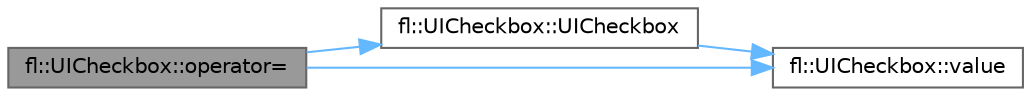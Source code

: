 digraph "fl::UICheckbox::operator="
{
 // INTERACTIVE_SVG=YES
 // LATEX_PDF_SIZE
  bgcolor="transparent";
  edge [fontname=Helvetica,fontsize=10,labelfontname=Helvetica,labelfontsize=10];
  node [fontname=Helvetica,fontsize=10,shape=box,height=0.2,width=0.4];
  rankdir="LR";
  Node1 [id="Node000001",label="fl::UICheckbox::operator=",height=0.2,width=0.4,color="gray40", fillcolor="grey60", style="filled", fontcolor="black",tooltip=" "];
  Node1 -> Node2 [id="edge1_Node000001_Node000002",color="steelblue1",style="solid",tooltip=" "];
  Node2 [id="Node000002",label="fl::UICheckbox::UICheckbox",height=0.2,width=0.4,color="grey40", fillcolor="white", style="filled",URL="$d7/dfe/classfl_1_1_u_i_checkbox_af76f946adbb7b46a4f8636cef8933271.html#af76f946adbb7b46a4f8636cef8933271",tooltip=" "];
  Node2 -> Node3 [id="edge2_Node000002_Node000003",color="steelblue1",style="solid",tooltip=" "];
  Node3 [id="Node000003",label="fl::UICheckbox::value",height=0.2,width=0.4,color="grey40", fillcolor="white", style="filled",URL="$d7/dfe/classfl_1_1_u_i_checkbox_a999a2bc4a7105a7b8975aee0a48302c3.html#a999a2bc4a7105a7b8975aee0a48302c3",tooltip=" "];
  Node1 -> Node3 [id="edge3_Node000001_Node000003",color="steelblue1",style="solid",tooltip=" "];
}
